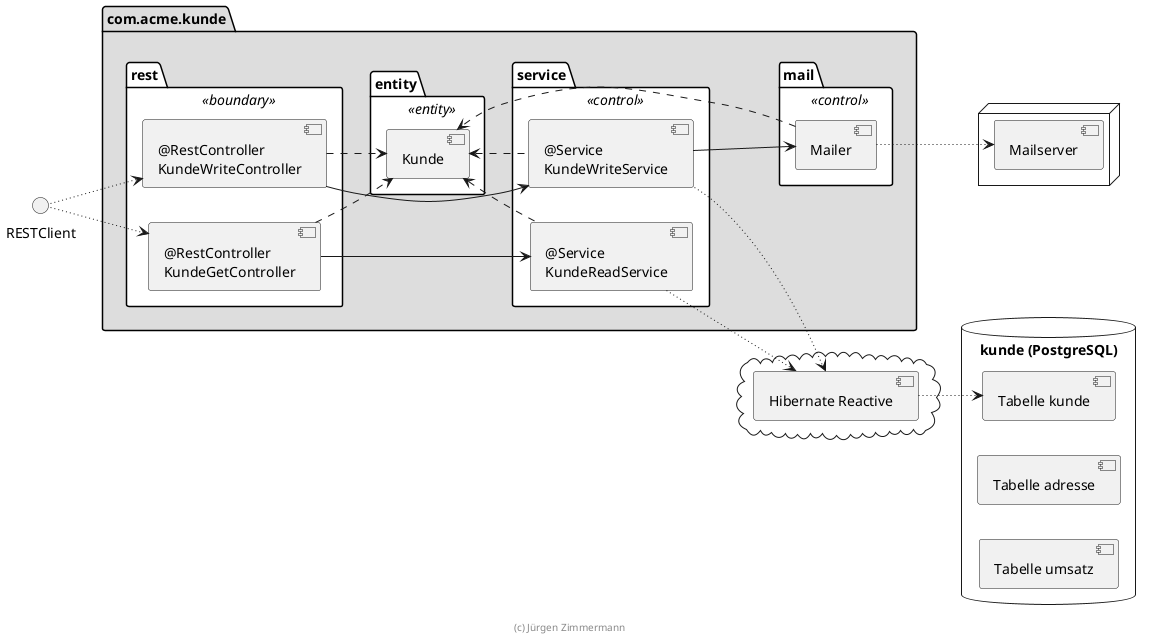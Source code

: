 ' Copyright (C) 2019 - present Juergen Zimmermann, Hochschule Karlsruhe
'
' This program is free software: you can redistribute it and/or modify
' it under the terms of the GNU General Public License as published by
' the Free Software Foundation, either version 3 of the License, or
' (at your option) any later version.
'
' This program is distributed in the hope that it will be useful,
' but WITHOUT ANY WARRANTY; without even the implied warranty of
' MERCHANTABILITY or FITNESS FOR A PARTICULAR PURPOSE.  See the
' GNU General Public License for more details.
'
' You should have received a copy of the GNU General Public License
' along with this program.  If not, see <https://www.gnu.org/licenses/>.
@startuml Komponenten

left to right direction

package com.acme.kunde #DDDDDD {
    package rest <<boundary>> #FFFFFF {
        [@RestController\nKundeGetController] as KundeGetController
        [@RestController\nKundeWriteController] as KundeWriteController
    }

    package service <<control>> #FFFFFF {
        [@Service\nKundeReadService] as KundeReadService
        [@Service\nKundeWriteService] as KundeWriteService
    }

    package mail <<control>> #FFFFFF {
        [Mailer]
    }

    package entity <<entity>> #FFFFFF {
        [Kunde]
    }
}

cloud {
    [Hibernate Reactive]
}

database "kunde (PostgreSQL)" {
    [Tabelle kunde]
    [Tabelle adresse]
    [Tabelle umsatz]
}

node {
    [Mailserver]
}

RESTClient ~~> [KundeGetController]
RESTClient ~~> [KundeWriteController]

[KundeGetController] ..> [Kunde]
[KundeGetController] --> [KundeReadService]
[KundeWriteController] ..> [Kunde]
[KundeWriteController] --> [KundeWriteService]
[KundeReadService] .up.> [Kunde]
[KundeWriteService] .up.> [Kunde]

[KundeReadService] ~~> [Hibernate Reactive]
[KundeWriteService] ~~> [Hibernate Reactive]
[Hibernate Reactive] ~~> [Tabelle kunde]

[KundeWriteService] --> [Mailer]
[Mailer] ..> [Kunde]
[Mailer] ~~> [Mailserver]

footer (c) Jürgen Zimmermann

@enduml
